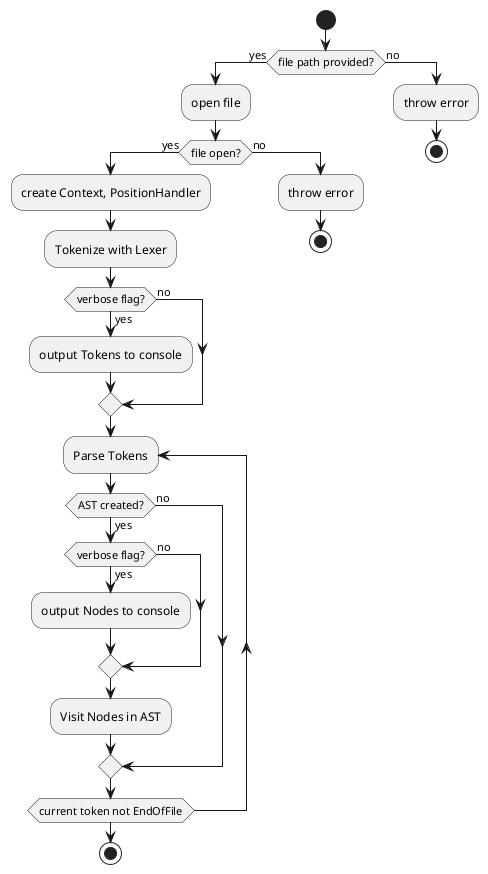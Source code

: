 @startuml

start
if (file path provided?) then (yes)
    :open file;
    if (file open?) then (yes)
        :create Context, PositionHandler;
        :Tokenize with Lexer;
        if (verbose flag?) then (yes)
            :output Tokens to console;
        else (no)
        endif
        repeat :Parse Tokens;
            if (AST created?) then (yes)
                if (verbose flag?) then (yes)
                    :output Nodes to console;
                else (no)
                endif
                :Visit Nodes in AST;
            else (no)
            endif
        repeat while (current token not EndOfFile)
        stop
    else (no)
        :throw error;
        stop
    endif
else (no)
    :throw error;
    stop
endif

@enduml